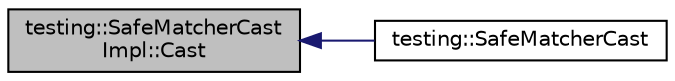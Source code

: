 digraph "testing::SafeMatcherCastImpl::Cast"
{
  edge [fontname="Helvetica",fontsize="10",labelfontname="Helvetica",labelfontsize="10"];
  node [fontname="Helvetica",fontsize="10",shape=record];
  rankdir="LR";
  Node2 [label="testing::SafeMatcherCast\lImpl::Cast",height=0.2,width=0.4,color="black", fillcolor="grey75", style="filled", fontcolor="black"];
  Node2 -> Node3 [dir="back",color="midnightblue",fontsize="10",style="solid",fontname="Helvetica"];
  Node3 [label="testing::SafeMatcherCast",height=0.2,width=0.4,color="black", fillcolor="white", style="filled",URL="$d0/d75/namespacetesting.html#ac016ac22aa065a19b9ef95f0ccffc17b"];
}

